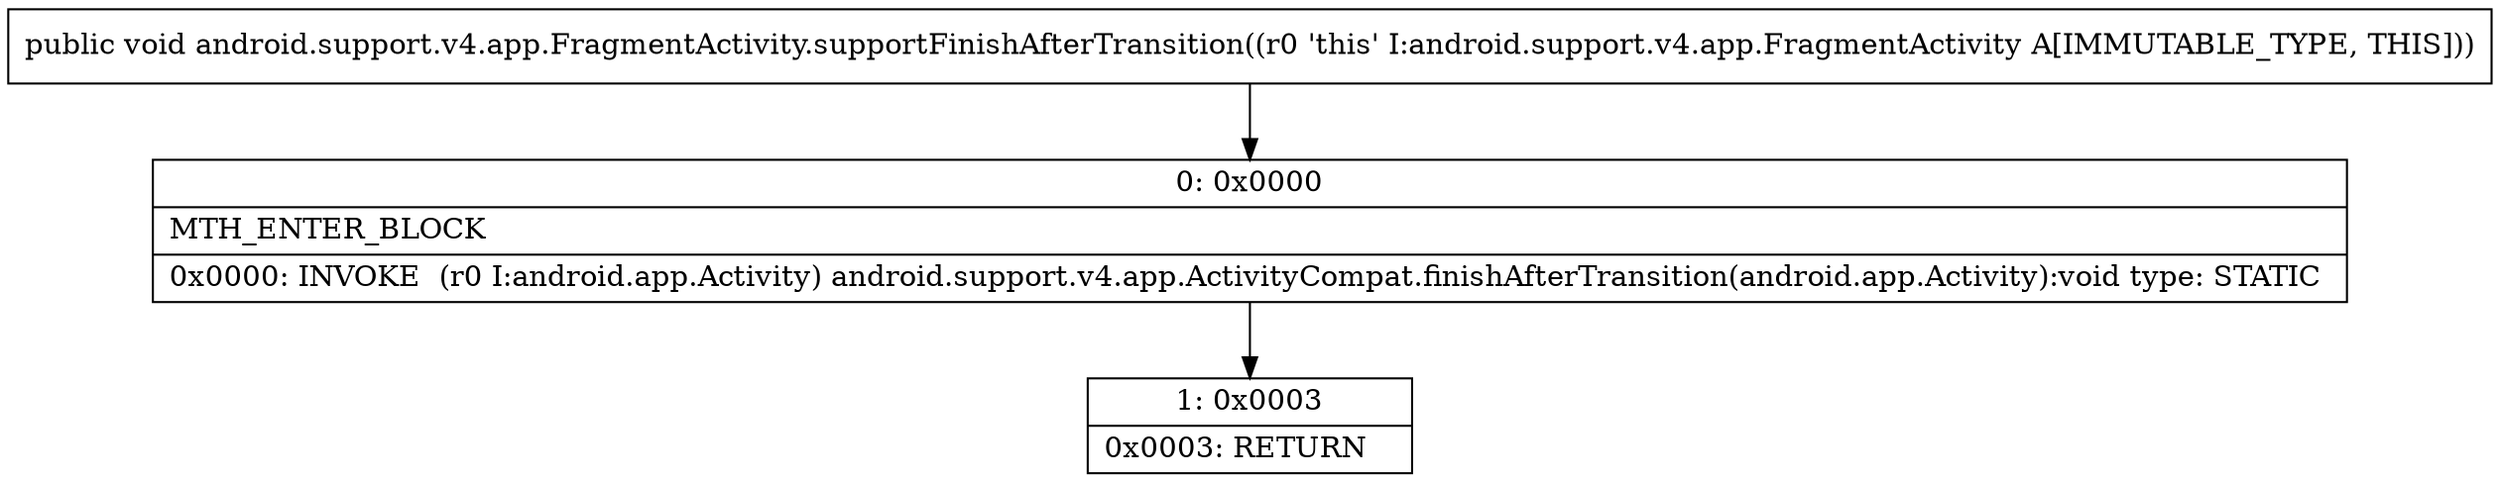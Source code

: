 digraph "CFG forandroid.support.v4.app.FragmentActivity.supportFinishAfterTransition()V" {
Node_0 [shape=record,label="{0\:\ 0x0000|MTH_ENTER_BLOCK\l|0x0000: INVOKE  (r0 I:android.app.Activity) android.support.v4.app.ActivityCompat.finishAfterTransition(android.app.Activity):void type: STATIC \l}"];
Node_1 [shape=record,label="{1\:\ 0x0003|0x0003: RETURN   \l}"];
MethodNode[shape=record,label="{public void android.support.v4.app.FragmentActivity.supportFinishAfterTransition((r0 'this' I:android.support.v4.app.FragmentActivity A[IMMUTABLE_TYPE, THIS])) }"];
MethodNode -> Node_0;
Node_0 -> Node_1;
}

